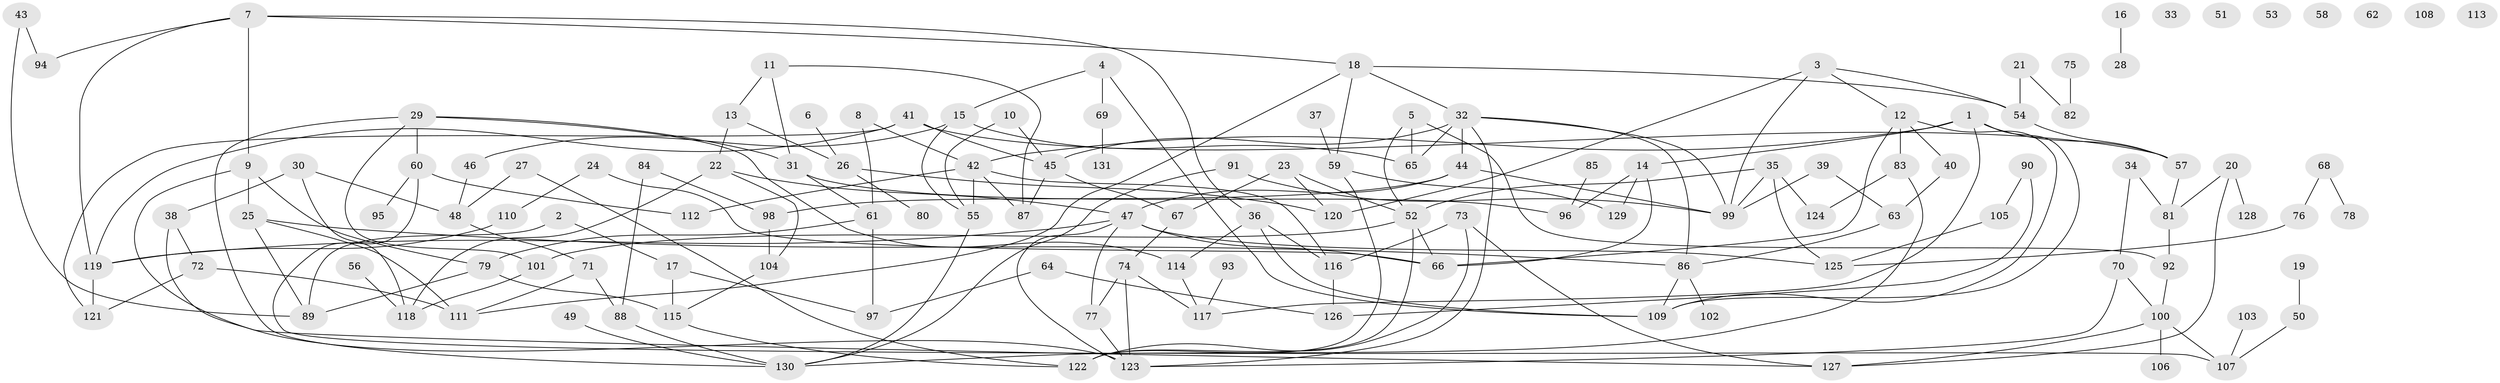// Generated by graph-tools (version 1.1) at 2025/25/03/09/25 03:25:24]
// undirected, 131 vertices, 194 edges
graph export_dot {
graph [start="1"]
  node [color=gray90,style=filled];
  1;
  2;
  3;
  4;
  5;
  6;
  7;
  8;
  9;
  10;
  11;
  12;
  13;
  14;
  15;
  16;
  17;
  18;
  19;
  20;
  21;
  22;
  23;
  24;
  25;
  26;
  27;
  28;
  29;
  30;
  31;
  32;
  33;
  34;
  35;
  36;
  37;
  38;
  39;
  40;
  41;
  42;
  43;
  44;
  45;
  46;
  47;
  48;
  49;
  50;
  51;
  52;
  53;
  54;
  55;
  56;
  57;
  58;
  59;
  60;
  61;
  62;
  63;
  64;
  65;
  66;
  67;
  68;
  69;
  70;
  71;
  72;
  73;
  74;
  75;
  76;
  77;
  78;
  79;
  80;
  81;
  82;
  83;
  84;
  85;
  86;
  87;
  88;
  89;
  90;
  91;
  92;
  93;
  94;
  95;
  96;
  97;
  98;
  99;
  100;
  101;
  102;
  103;
  104;
  105;
  106;
  107;
  108;
  109;
  110;
  111;
  112;
  113;
  114;
  115;
  116;
  117;
  118;
  119;
  120;
  121;
  122;
  123;
  124;
  125;
  126;
  127;
  128;
  129;
  130;
  131;
  1 -- 14;
  1 -- 42;
  1 -- 57;
  1 -- 109;
  1 -- 117;
  2 -- 17;
  2 -- 89;
  3 -- 12;
  3 -- 54;
  3 -- 99;
  3 -- 120;
  4 -- 15;
  4 -- 69;
  4 -- 109;
  5 -- 52;
  5 -- 65;
  5 -- 92;
  6 -- 26;
  7 -- 9;
  7 -- 18;
  7 -- 36;
  7 -- 94;
  7 -- 119;
  8 -- 42;
  8 -- 61;
  9 -- 25;
  9 -- 79;
  9 -- 127;
  10 -- 45;
  10 -- 55;
  11 -- 13;
  11 -- 31;
  11 -- 87;
  12 -- 40;
  12 -- 66;
  12 -- 83;
  12 -- 109;
  13 -- 22;
  13 -- 26;
  14 -- 66;
  14 -- 96;
  14 -- 129;
  15 -- 46;
  15 -- 55;
  15 -- 65;
  16 -- 28;
  17 -- 97;
  17 -- 115;
  18 -- 32;
  18 -- 54;
  18 -- 59;
  18 -- 111;
  19 -- 50;
  20 -- 81;
  20 -- 127;
  20 -- 128;
  21 -- 54;
  21 -- 82;
  22 -- 47;
  22 -- 104;
  22 -- 118;
  23 -- 52;
  23 -- 67;
  23 -- 120;
  24 -- 66;
  24 -- 110;
  25 -- 86;
  25 -- 89;
  25 -- 111;
  26 -- 80;
  26 -- 120;
  27 -- 48;
  27 -- 122;
  29 -- 31;
  29 -- 60;
  29 -- 101;
  29 -- 114;
  29 -- 130;
  30 -- 38;
  30 -- 48;
  30 -- 118;
  31 -- 61;
  31 -- 96;
  32 -- 44;
  32 -- 45;
  32 -- 65;
  32 -- 86;
  32 -- 99;
  32 -- 123;
  34 -- 70;
  34 -- 81;
  35 -- 52;
  35 -- 99;
  35 -- 124;
  35 -- 125;
  36 -- 109;
  36 -- 114;
  36 -- 116;
  37 -- 59;
  38 -- 72;
  38 -- 123;
  39 -- 63;
  39 -- 99;
  40 -- 63;
  41 -- 45;
  41 -- 57;
  41 -- 119;
  41 -- 121;
  42 -- 55;
  42 -- 87;
  42 -- 112;
  42 -- 116;
  43 -- 89;
  43 -- 94;
  44 -- 47;
  44 -- 98;
  44 -- 99;
  45 -- 67;
  45 -- 87;
  46 -- 48;
  47 -- 66;
  47 -- 77;
  47 -- 119;
  47 -- 123;
  47 -- 125;
  48 -- 71;
  49 -- 130;
  50 -- 107;
  52 -- 66;
  52 -- 101;
  52 -- 122;
  54 -- 57;
  55 -- 130;
  56 -- 118;
  57 -- 81;
  59 -- 122;
  59 -- 129;
  60 -- 95;
  60 -- 107;
  60 -- 112;
  61 -- 79;
  61 -- 97;
  63 -- 86;
  64 -- 97;
  64 -- 126;
  67 -- 74;
  68 -- 76;
  68 -- 78;
  69 -- 131;
  70 -- 100;
  70 -- 123;
  71 -- 88;
  71 -- 111;
  72 -- 111;
  72 -- 121;
  73 -- 116;
  73 -- 122;
  73 -- 127;
  74 -- 77;
  74 -- 117;
  74 -- 123;
  75 -- 82;
  76 -- 125;
  77 -- 123;
  79 -- 89;
  79 -- 115;
  81 -- 92;
  83 -- 124;
  83 -- 130;
  84 -- 88;
  84 -- 98;
  85 -- 96;
  86 -- 102;
  86 -- 109;
  88 -- 130;
  90 -- 105;
  90 -- 126;
  91 -- 99;
  91 -- 130;
  92 -- 100;
  93 -- 117;
  98 -- 104;
  100 -- 106;
  100 -- 107;
  100 -- 127;
  101 -- 118;
  103 -- 107;
  104 -- 115;
  105 -- 125;
  110 -- 119;
  114 -- 117;
  115 -- 122;
  116 -- 126;
  119 -- 121;
}
